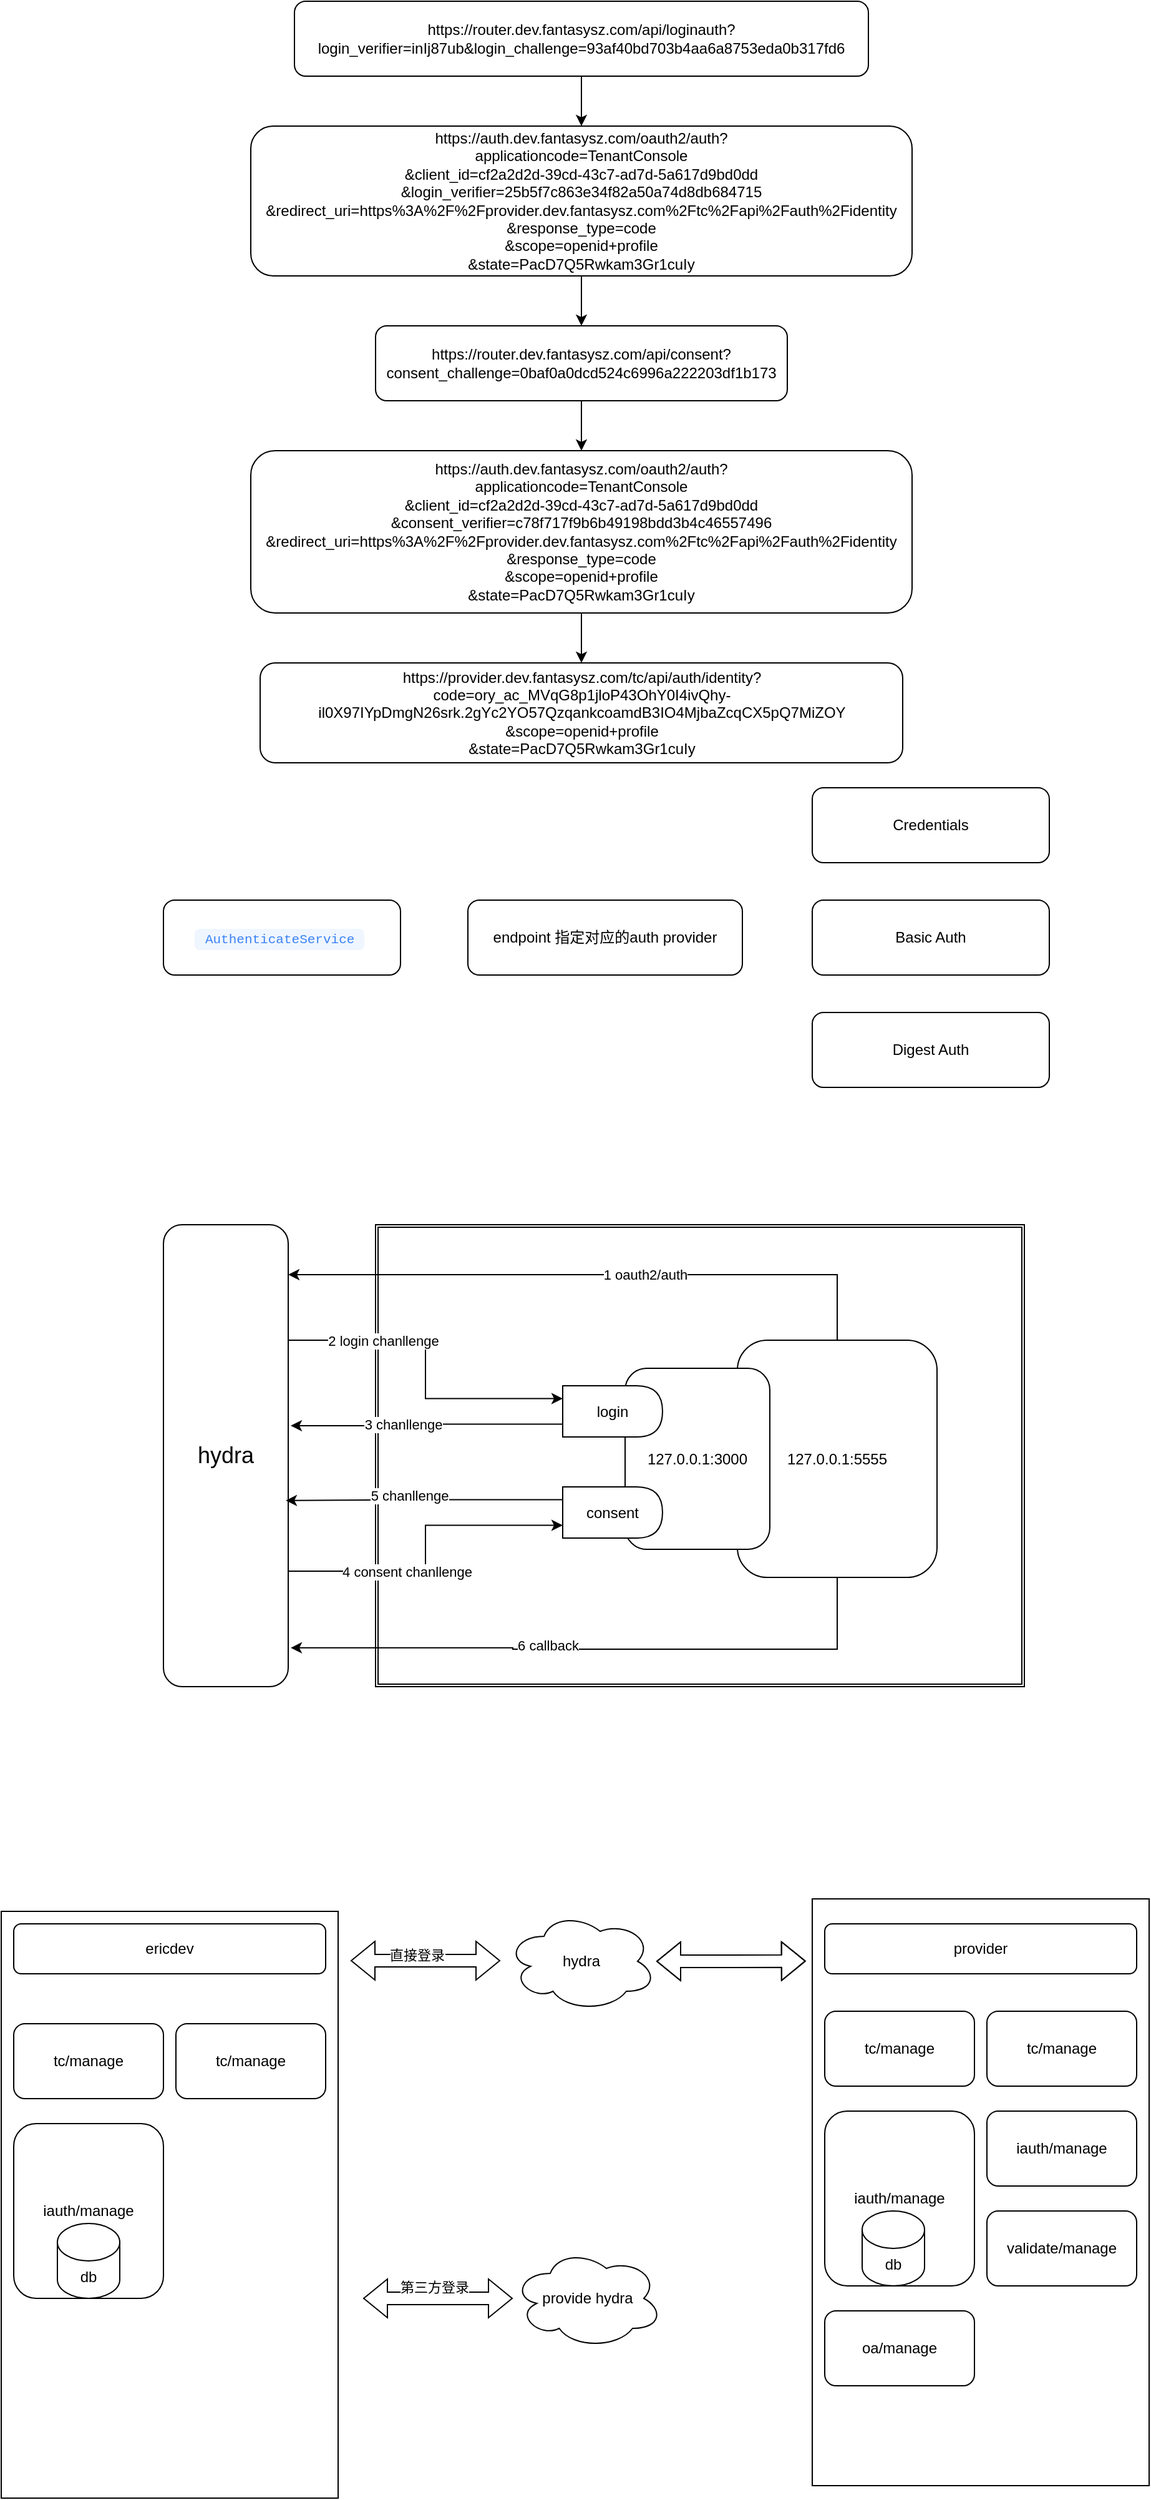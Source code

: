 <mxfile version="21.6.5" type="github">
  <diagram name="第 1 页" id="HSz0-U5ruDRwE5ctq2Hr">
    <mxGraphModel dx="1896" dy="646" grid="1" gridSize="10" guides="1" tooltips="1" connect="1" arrows="1" fold="1" page="1" pageScale="1" pageWidth="827" pageHeight="1169" math="0" shadow="0">
      <root>
        <mxCell id="0" />
        <mxCell id="1" parent="0" />
        <mxCell id="8VBaP1lO32MnjAxTvW_N-20" value="" style="shape=ext;double=1;rounded=0;whiteSpace=wrap;html=1;" parent="1" vertex="1">
          <mxGeometry x="120" y="1020" width="520" height="370" as="geometry" />
        </mxCell>
        <mxCell id="RUTxSPl0zFAyDIC0CaXp-4" style="edgeStyle=orthogonalEdgeStyle;rounded=0;orthogonalLoop=1;jettySize=auto;html=1;" parent="1" source="RUTxSPl0zFAyDIC0CaXp-1" target="RUTxSPl0zFAyDIC0CaXp-2" edge="1">
          <mxGeometry relative="1" as="geometry" />
        </mxCell>
        <mxCell id="RUTxSPl0zFAyDIC0CaXp-1" value="https://router.dev.fantasysz.com/api/loginauth?login_verifier=inIj87ub&amp;amp;login_challenge=93af40bd703b4aa6a8753eda0b317fd6" style="rounded=1;whiteSpace=wrap;html=1;" parent="1" vertex="1">
          <mxGeometry x="55" y="40" width="460" height="60" as="geometry" />
        </mxCell>
        <mxCell id="RUTxSPl0zFAyDIC0CaXp-5" style="edgeStyle=orthogonalEdgeStyle;rounded=0;orthogonalLoop=1;jettySize=auto;html=1;" parent="1" source="RUTxSPl0zFAyDIC0CaXp-2" target="RUTxSPl0zFAyDIC0CaXp-3" edge="1">
          <mxGeometry relative="1" as="geometry" />
        </mxCell>
        <mxCell id="RUTxSPl0zFAyDIC0CaXp-2" value="https://auth.dev.fantasysz.com/oauth2/auth?&lt;br&gt;applicationcode=TenantConsole&lt;br&gt;&amp;amp;client_id=cf2a2d2d-39cd-43c7-ad7d-5a617d9bd0dd&lt;br&gt;&amp;amp;login_verifier=25b5f7c863e34f82a50a74d8db684715&lt;br&gt;&amp;amp;redirect_uri=https%3A%2F%2Fprovider.dev.fantasysz.com%2Ftc%2Fapi%2Fauth%2Fidentity&lt;br&gt;&amp;amp;response_type=code&lt;br&gt;&amp;amp;scope=openid+profile&lt;br&gt;&amp;amp;state=PacD7Q5Rwkam3Gr1cuIy" style="rounded=1;whiteSpace=wrap;html=1;" parent="1" vertex="1">
          <mxGeometry x="20" y="140" width="530" height="120" as="geometry" />
        </mxCell>
        <mxCell id="RUTxSPl0zFAyDIC0CaXp-7" style="edgeStyle=orthogonalEdgeStyle;rounded=0;orthogonalLoop=1;jettySize=auto;html=1;entryX=0.5;entryY=0;entryDx=0;entryDy=0;" parent="1" source="RUTxSPl0zFAyDIC0CaXp-3" target="RUTxSPl0zFAyDIC0CaXp-6" edge="1">
          <mxGeometry relative="1" as="geometry" />
        </mxCell>
        <mxCell id="RUTxSPl0zFAyDIC0CaXp-3" value="https://router.dev.fantasysz.com/api/consent?consent_challenge=0baf0a0dcd524c6996a222203df1b173" style="rounded=1;whiteSpace=wrap;html=1;" parent="1" vertex="1">
          <mxGeometry x="120" y="300" width="330" height="60" as="geometry" />
        </mxCell>
        <mxCell id="RUTxSPl0zFAyDIC0CaXp-10" style="edgeStyle=orthogonalEdgeStyle;rounded=0;orthogonalLoop=1;jettySize=auto;html=1;entryX=0.5;entryY=0;entryDx=0;entryDy=0;" parent="1" source="RUTxSPl0zFAyDIC0CaXp-6" target="RUTxSPl0zFAyDIC0CaXp-9" edge="1">
          <mxGeometry relative="1" as="geometry" />
        </mxCell>
        <mxCell id="RUTxSPl0zFAyDIC0CaXp-6" value="https://auth.dev.fantasysz.com/oauth2/auth?&lt;br&gt;applicationcode=TenantConsole&lt;br&gt;&amp;amp;client_id=cf2a2d2d-39cd-43c7-ad7d-5a617d9bd0dd&lt;br&gt;&amp;amp;consent_verifier=c78f717f9b6b49198bdd3b4c46557496&lt;br&gt;&amp;amp;redirect_uri=https%3A%2F%2Fprovider.dev.fantasysz.com%2Ftc%2Fapi%2Fauth%2Fidentity&lt;br&gt;&amp;amp;response_type=code&lt;br&gt;&amp;amp;scope=openid+profile&lt;br&gt;&amp;amp;state=PacD7Q5Rwkam3Gr1cuIy" style="rounded=1;whiteSpace=wrap;html=1;" parent="1" vertex="1">
          <mxGeometry x="20" y="400" width="530" height="130" as="geometry" />
        </mxCell>
        <mxCell id="RUTxSPl0zFAyDIC0CaXp-8" style="edgeStyle=orthogonalEdgeStyle;rounded=0;orthogonalLoop=1;jettySize=auto;html=1;exitX=0.5;exitY=1;exitDx=0;exitDy=0;" parent="1" source="RUTxSPl0zFAyDIC0CaXp-6" target="RUTxSPl0zFAyDIC0CaXp-6" edge="1">
          <mxGeometry relative="1" as="geometry" />
        </mxCell>
        <mxCell id="RUTxSPl0zFAyDIC0CaXp-9" value="https://provider.dev.fantasysz.com/tc/api/auth/identity?&lt;br&gt;code=ory_ac_MVqG8p1jloP43OhY0I4ivQhy-il0X97IYpDmgN26srk.2gYc2YO57QzqankcoamdB3IO4MjbaZcqCX5pQ7MiZOY&lt;br&gt;&amp;amp;scope=openid+profile&lt;br&gt;&amp;amp;state=PacD7Q5Rwkam3Gr1cuIy" style="rounded=1;whiteSpace=wrap;html=1;" parent="1" vertex="1">
          <mxGeometry x="27.5" y="570" width="515" height="80" as="geometry" />
        </mxCell>
        <mxCell id="RUTxSPl0zFAyDIC0CaXp-11" value="&lt;code style=&quot;box-sizing: border-box; border: 0px solid rgb(229, 231, 235); --tw-border-spacing-x: 0; --tw-border-spacing-y: 0; --tw-translate-x: 0; --tw-translate-y: 0; --tw-rotate: 0; --tw-skew-x: 0; --tw-skew-y: 0; --tw-scale-x: 1; --tw-scale-y: 1; --tw-pan-x: ; --tw-pan-y: ; --tw-pinch-zoom: ; --tw-scroll-snap-strictness: proximity; --tw-gradient-from-position: ; --tw-gradient-via-position: ; --tw-gradient-to-position: ; --tw-ordinal: ; --tw-slashed-zero: ; --tw-numeric-figure: ; --tw-numeric-spacing: ; --tw-numeric-fraction: ; --tw-ring-inset: ; --tw-ring-offset-width: 0px; --tw-ring-offset-color: #fff; --tw-ring-color: #3b82f680; --tw-ring-offset-shadow: 0 0 #0000; --tw-ring-shadow: 0 0 #0000; --tw-shadow: 0 0 #0000; --tw-shadow-colored: 0 0 #0000; --tw-blur: ; --tw-brightness: ; --tw-contrast: ; --tw-grayscale: ; --tw-hue-rotate: ; --tw-invert: ; --tw-saturate: ; --tw-sepia: ; --tw-drop-shadow: ; --tw-backdrop-blur: ; --tw-backdrop-brightness: ; --tw-backdrop-contrast: ; --tw-backdrop-grayscale: ; --tw-backdrop-hue-rotate: ; --tw-backdrop-invert: ; --tw-backdrop-opacity: ; --tw-backdrop-saturate: ; --tw-backdrop-sepia: ; font-family: ui-monospace, SFMono-Regular, Menlo, Monaco, Consolas, &amp;quot;Liberation Mono&amp;quot;, &amp;quot;Courier New&amp;quot;, monospace; font-size: 0.875em; color: rgb(59, 130, 246); background-color: rgb(239, 246, 255); border-radius: 0.25rem; padding: 0.25em 0.5rem; width: var(--content-width); max-width: var(--content-width); text-align: start;&quot;&gt;AuthenticateService&lt;/code&gt;&amp;nbsp;" style="rounded=1;whiteSpace=wrap;html=1;" parent="1" vertex="1">
          <mxGeometry x="-50" y="760" width="190" height="60" as="geometry" />
        </mxCell>
        <mxCell id="RUTxSPl0zFAyDIC0CaXp-12" value="Credentials" style="rounded=1;whiteSpace=wrap;html=1;" parent="1" vertex="1">
          <mxGeometry x="470" y="670" width="190" height="60" as="geometry" />
        </mxCell>
        <mxCell id="RUTxSPl0zFAyDIC0CaXp-13" value="Basic Auth" style="rounded=1;whiteSpace=wrap;html=1;" parent="1" vertex="1">
          <mxGeometry x="470" y="760" width="190" height="60" as="geometry" />
        </mxCell>
        <mxCell id="RUTxSPl0zFAyDIC0CaXp-14" value="Digest Auth" style="rounded=1;whiteSpace=wrap;html=1;" parent="1" vertex="1">
          <mxGeometry x="470" y="850" width="190" height="60" as="geometry" />
        </mxCell>
        <mxCell id="RUTxSPl0zFAyDIC0CaXp-16" value="endpoint 指定对应的auth provider" style="rounded=1;whiteSpace=wrap;html=1;" parent="1" vertex="1">
          <mxGeometry x="194" y="760" width="220" height="60" as="geometry" />
        </mxCell>
        <mxCell id="8VBaP1lO32MnjAxTvW_N-21" style="edgeStyle=orthogonalEdgeStyle;rounded=0;orthogonalLoop=1;jettySize=auto;html=1;exitX=0.5;exitY=0;exitDx=0;exitDy=0;entryX=1;entryY=0.108;entryDx=0;entryDy=0;entryPerimeter=0;" parent="1" source="8VBaP1lO32MnjAxTvW_N-1" target="8VBaP1lO32MnjAxTvW_N-2" edge="1">
          <mxGeometry relative="1" as="geometry" />
        </mxCell>
        <mxCell id="8VBaP1lO32MnjAxTvW_N-22" value="1 oauth2/auth" style="edgeLabel;html=1;align=center;verticalAlign=middle;resizable=0;points=[];" parent="8VBaP1lO32MnjAxTvW_N-21" vertex="1" connectable="0">
          <mxGeometry x="-0.166" relative="1" as="geometry">
            <mxPoint x="-1" as="offset" />
          </mxGeometry>
        </mxCell>
        <mxCell id="8VBaP1lO32MnjAxTvW_N-23" style="edgeStyle=orthogonalEdgeStyle;rounded=0;orthogonalLoop=1;jettySize=auto;html=1;entryX=1.02;entryY=0.916;entryDx=0;entryDy=0;entryPerimeter=0;" parent="1" source="8VBaP1lO32MnjAxTvW_N-1" target="8VBaP1lO32MnjAxTvW_N-2" edge="1">
          <mxGeometry relative="1" as="geometry">
            <Array as="points">
              <mxPoint x="490" y="1360" />
              <mxPoint x="230" y="1360" />
              <mxPoint x="230" y="1359" />
            </Array>
          </mxGeometry>
        </mxCell>
        <mxCell id="8VBaP1lO32MnjAxTvW_N-24" value="6 callback" style="edgeLabel;html=1;align=center;verticalAlign=middle;resizable=0;points=[];" parent="8VBaP1lO32MnjAxTvW_N-23" vertex="1" connectable="0">
          <mxGeometry x="0.17" y="-3" relative="1" as="geometry">
            <mxPoint x="1" as="offset" />
          </mxGeometry>
        </mxCell>
        <mxCell id="8VBaP1lO32MnjAxTvW_N-1" value="127.0.0.1:5555" style="rounded=1;whiteSpace=wrap;html=1;" parent="1" vertex="1">
          <mxGeometry x="410" y="1112.5" width="160" height="190" as="geometry" />
        </mxCell>
        <mxCell id="8VBaP1lO32MnjAxTvW_N-8" style="edgeStyle=orthogonalEdgeStyle;rounded=0;orthogonalLoop=1;jettySize=auto;html=1;exitX=1;exitY=0.25;exitDx=0;exitDy=0;entryX=0;entryY=0.25;entryDx=0;entryDy=0;" parent="1" source="8VBaP1lO32MnjAxTvW_N-2" target="8VBaP1lO32MnjAxTvW_N-5" edge="1">
          <mxGeometry relative="1" as="geometry" />
        </mxCell>
        <mxCell id="8VBaP1lO32MnjAxTvW_N-14" value="2 login chanllenge" style="edgeLabel;html=1;align=center;verticalAlign=middle;resizable=0;points=[];" parent="8VBaP1lO32MnjAxTvW_N-8" vertex="1" connectable="0">
          <mxGeometry x="-0.43" y="1" relative="1" as="geometry">
            <mxPoint y="1" as="offset" />
          </mxGeometry>
        </mxCell>
        <mxCell id="8VBaP1lO32MnjAxTvW_N-10" style="edgeStyle=orthogonalEdgeStyle;rounded=0;orthogonalLoop=1;jettySize=auto;html=1;exitX=1;exitY=0.75;exitDx=0;exitDy=0;entryX=0;entryY=0.75;entryDx=0;entryDy=0;" parent="1" source="8VBaP1lO32MnjAxTvW_N-2" target="8VBaP1lO32MnjAxTvW_N-6" edge="1">
          <mxGeometry relative="1" as="geometry" />
        </mxCell>
        <mxCell id="8VBaP1lO32MnjAxTvW_N-16" value="4 consent chanllenge" style="edgeLabel;html=1;align=center;verticalAlign=middle;resizable=0;points=[];" parent="8VBaP1lO32MnjAxTvW_N-10" vertex="1" connectable="0">
          <mxGeometry x="-0.26" y="1" relative="1" as="geometry">
            <mxPoint y="1" as="offset" />
          </mxGeometry>
        </mxCell>
        <mxCell id="8VBaP1lO32MnjAxTvW_N-2" value="&lt;font style=&quot;font-size: 18px;&quot;&gt;hydra&lt;/font&gt;" style="rounded=1;whiteSpace=wrap;html=1;" parent="1" vertex="1">
          <mxGeometry x="-50" y="1020" width="100" height="370" as="geometry" />
        </mxCell>
        <mxCell id="8VBaP1lO32MnjAxTvW_N-3" value="127.0.0.1:3000" style="rounded=1;whiteSpace=wrap;html=1;" parent="1" vertex="1">
          <mxGeometry x="320" y="1135" width="116" height="145" as="geometry" />
        </mxCell>
        <mxCell id="8VBaP1lO32MnjAxTvW_N-9" style="edgeStyle=orthogonalEdgeStyle;rounded=0;orthogonalLoop=1;jettySize=auto;html=1;exitX=0;exitY=0.75;exitDx=0;exitDy=0;entryX=1.02;entryY=0.435;entryDx=0;entryDy=0;entryPerimeter=0;" parent="1" source="8VBaP1lO32MnjAxTvW_N-5" target="8VBaP1lO32MnjAxTvW_N-2" edge="1">
          <mxGeometry relative="1" as="geometry" />
        </mxCell>
        <mxCell id="8VBaP1lO32MnjAxTvW_N-15" value="3 chanllenge" style="edgeLabel;html=1;align=center;verticalAlign=middle;resizable=0;points=[];" parent="8VBaP1lO32MnjAxTvW_N-9" vertex="1" connectable="0">
          <mxGeometry x="0.179" y="-1" relative="1" as="geometry">
            <mxPoint as="offset" />
          </mxGeometry>
        </mxCell>
        <mxCell id="8VBaP1lO32MnjAxTvW_N-5" value="login" style="shape=delay;whiteSpace=wrap;html=1;" parent="1" vertex="1">
          <mxGeometry x="270" y="1149" width="80" height="41" as="geometry" />
        </mxCell>
        <mxCell id="8VBaP1lO32MnjAxTvW_N-11" style="edgeStyle=orthogonalEdgeStyle;rounded=0;orthogonalLoop=1;jettySize=auto;html=1;exitX=0;exitY=0.25;exitDx=0;exitDy=0;entryX=0.98;entryY=0.597;entryDx=0;entryDy=0;entryPerimeter=0;" parent="1" source="8VBaP1lO32MnjAxTvW_N-6" target="8VBaP1lO32MnjAxTvW_N-2" edge="1">
          <mxGeometry relative="1" as="geometry" />
        </mxCell>
        <mxCell id="8VBaP1lO32MnjAxTvW_N-17" value="5 chanllenge" style="edgeLabel;html=1;align=center;verticalAlign=middle;resizable=0;points=[];" parent="8VBaP1lO32MnjAxTvW_N-11" vertex="1" connectable="0">
          <mxGeometry x="0.111" y="-4" relative="1" as="geometry">
            <mxPoint as="offset" />
          </mxGeometry>
        </mxCell>
        <mxCell id="8VBaP1lO32MnjAxTvW_N-6" value="consent" style="shape=delay;whiteSpace=wrap;html=1;" parent="1" vertex="1">
          <mxGeometry x="270" y="1230" width="80" height="41" as="geometry" />
        </mxCell>
        <mxCell id="oL4q1EcUBx3TovTOZJec-5" value="" style="rounded=0;whiteSpace=wrap;html=1;" vertex="1" parent="1">
          <mxGeometry x="-180" y="1570" width="270" height="470" as="geometry" />
        </mxCell>
        <mxCell id="oL4q1EcUBx3TovTOZJec-6" value="ericdev" style="rounded=1;whiteSpace=wrap;html=1;" vertex="1" parent="1">
          <mxGeometry x="-170" y="1580" width="250" height="40" as="geometry" />
        </mxCell>
        <mxCell id="oL4q1EcUBx3TovTOZJec-7" value="" style="rounded=0;whiteSpace=wrap;html=1;" vertex="1" parent="1">
          <mxGeometry x="470" y="1560" width="270" height="470" as="geometry" />
        </mxCell>
        <mxCell id="oL4q1EcUBx3TovTOZJec-8" value="provider" style="rounded=1;whiteSpace=wrap;html=1;" vertex="1" parent="1">
          <mxGeometry x="480" y="1580" width="250" height="40" as="geometry" />
        </mxCell>
        <mxCell id="oL4q1EcUBx3TovTOZJec-10" value="tc/manage" style="rounded=1;whiteSpace=wrap;html=1;" vertex="1" parent="1">
          <mxGeometry x="-170" y="1660" width="120" height="60" as="geometry" />
        </mxCell>
        <mxCell id="oL4q1EcUBx3TovTOZJec-11" value="tc/manage" style="rounded=1;whiteSpace=wrap;html=1;" vertex="1" parent="1">
          <mxGeometry x="-40" y="1660" width="120" height="60" as="geometry" />
        </mxCell>
        <mxCell id="oL4q1EcUBx3TovTOZJec-12" value="iauth/manage" style="rounded=1;whiteSpace=wrap;html=1;" vertex="1" parent="1">
          <mxGeometry x="-170" y="1740" width="120" height="140" as="geometry" />
        </mxCell>
        <mxCell id="oL4q1EcUBx3TovTOZJec-13" value="tc/manage" style="rounded=1;whiteSpace=wrap;html=1;" vertex="1" parent="1">
          <mxGeometry x="480" y="1650" width="120" height="60" as="geometry" />
        </mxCell>
        <mxCell id="oL4q1EcUBx3TovTOZJec-14" value="tc/manage" style="rounded=1;whiteSpace=wrap;html=1;" vertex="1" parent="1">
          <mxGeometry x="610" y="1650" width="120" height="60" as="geometry" />
        </mxCell>
        <mxCell id="oL4q1EcUBx3TovTOZJec-15" value="iauth/manage" style="rounded=1;whiteSpace=wrap;html=1;" vertex="1" parent="1">
          <mxGeometry x="480" y="1730" width="120" height="140" as="geometry" />
        </mxCell>
        <mxCell id="oL4q1EcUBx3TovTOZJec-16" value="iauth/manage" style="rounded=1;whiteSpace=wrap;html=1;" vertex="1" parent="1">
          <mxGeometry x="610" y="1730" width="120" height="60" as="geometry" />
        </mxCell>
        <mxCell id="oL4q1EcUBx3TovTOZJec-17" value="oa/manage" style="rounded=1;whiteSpace=wrap;html=1;" vertex="1" parent="1">
          <mxGeometry x="480" y="1890" width="120" height="60" as="geometry" />
        </mxCell>
        <mxCell id="oL4q1EcUBx3TovTOZJec-18" value="validate/manage" style="rounded=1;whiteSpace=wrap;html=1;" vertex="1" parent="1">
          <mxGeometry x="610" y="1810" width="120" height="60" as="geometry" />
        </mxCell>
        <mxCell id="oL4q1EcUBx3TovTOZJec-19" value="db" style="shape=cylinder3;whiteSpace=wrap;html=1;boundedLbl=1;backgroundOutline=1;size=15;" vertex="1" parent="1">
          <mxGeometry x="510" y="1810" width="50" height="60" as="geometry" />
        </mxCell>
        <mxCell id="oL4q1EcUBx3TovTOZJec-20" value="db" style="shape=cylinder3;whiteSpace=wrap;html=1;boundedLbl=1;backgroundOutline=1;size=15;" vertex="1" parent="1">
          <mxGeometry x="-135" y="1820" width="50" height="60" as="geometry" />
        </mxCell>
        <mxCell id="oL4q1EcUBx3TovTOZJec-23" style="edgeStyle=orthogonalEdgeStyle;rounded=0;orthogonalLoop=1;jettySize=auto;html=1;entryX=-0.019;entryY=0.106;entryDx=0;entryDy=0;entryPerimeter=0;shape=flexArrow;startArrow=block;" edge="1" parent="1" source="oL4q1EcUBx3TovTOZJec-21" target="oL4q1EcUBx3TovTOZJec-7">
          <mxGeometry relative="1" as="geometry" />
        </mxCell>
        <mxCell id="oL4q1EcUBx3TovTOZJec-21" value="hydra" style="ellipse;shape=cloud;whiteSpace=wrap;html=1;" vertex="1" parent="1">
          <mxGeometry x="225" y="1570" width="120" height="80" as="geometry" />
        </mxCell>
        <mxCell id="oL4q1EcUBx3TovTOZJec-22" value="provide hydra" style="ellipse;shape=cloud;whiteSpace=wrap;html=1;" vertex="1" parent="1">
          <mxGeometry x="230" y="1840" width="120" height="80" as="geometry" />
        </mxCell>
        <mxCell id="oL4q1EcUBx3TovTOZJec-24" style="edgeStyle=orthogonalEdgeStyle;rounded=0;orthogonalLoop=1;jettySize=auto;html=1;entryX=-0.019;entryY=0.106;entryDx=0;entryDy=0;entryPerimeter=0;shape=flexArrow;startArrow=block;" edge="1" parent="1">
          <mxGeometry relative="1" as="geometry">
            <mxPoint x="110" y="1880" as="sourcePoint" />
            <mxPoint x="230" y="1880" as="targetPoint" />
          </mxGeometry>
        </mxCell>
        <mxCell id="oL4q1EcUBx3TovTOZJec-27" value="第三方登录" style="edgeLabel;html=1;align=center;verticalAlign=middle;resizable=0;points=[];" vertex="1" connectable="0" parent="oL4q1EcUBx3TovTOZJec-24">
          <mxGeometry x="-0.05" y="9" relative="1" as="geometry">
            <mxPoint as="offset" />
          </mxGeometry>
        </mxCell>
        <mxCell id="oL4q1EcUBx3TovTOZJec-25" style="edgeStyle=orthogonalEdgeStyle;rounded=0;orthogonalLoop=1;jettySize=auto;html=1;entryX=-0.019;entryY=0.106;entryDx=0;entryDy=0;entryPerimeter=0;shape=flexArrow;startArrow=block;" edge="1" parent="1">
          <mxGeometry relative="1" as="geometry">
            <mxPoint x="100" y="1609.5" as="sourcePoint" />
            <mxPoint x="220" y="1609.5" as="targetPoint" />
          </mxGeometry>
        </mxCell>
        <mxCell id="oL4q1EcUBx3TovTOZJec-26" value="直接登录" style="edgeLabel;html=1;align=center;verticalAlign=middle;resizable=0;points=[];" vertex="1" connectable="0" parent="oL4q1EcUBx3TovTOZJec-25">
          <mxGeometry x="-0.117" y="6" relative="1" as="geometry">
            <mxPoint y="1" as="offset" />
          </mxGeometry>
        </mxCell>
      </root>
    </mxGraphModel>
  </diagram>
</mxfile>
